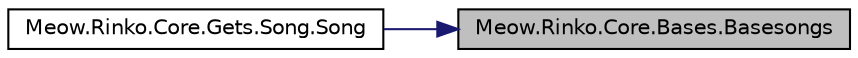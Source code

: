 digraph "Meow.Rinko.Core.Bases.Basesongs"
{
 // LATEX_PDF_SIZE
  edge [fontname="Helvetica",fontsize="10",labelfontname="Helvetica",labelfontsize="10"];
  node [fontname="Helvetica",fontsize="10",shape=record];
  rankdir="RL";
  Node1 [label="Meow.Rinko.Core.Bases.Basesongs",height=0.2,width=0.4,color="black", fillcolor="grey75", style="filled", fontcolor="black",tooltip="所有歌曲"];
  Node1 -> Node2 [dir="back",color="midnightblue",fontsize="10",style="solid",fontname="Helvetica"];
  Node2 [label="Meow.Rinko.Core.Gets.Song.Song",height=0.2,width=0.4,color="black", fillcolor="white", style="filled",URL="$classMeow_1_1Rinko_1_1Core_1_1Gets_1_1Song.html#a2fdf5d9d91899b0e7676e09605420ca4",tooltip="初始化所有乐曲列表"];
}
